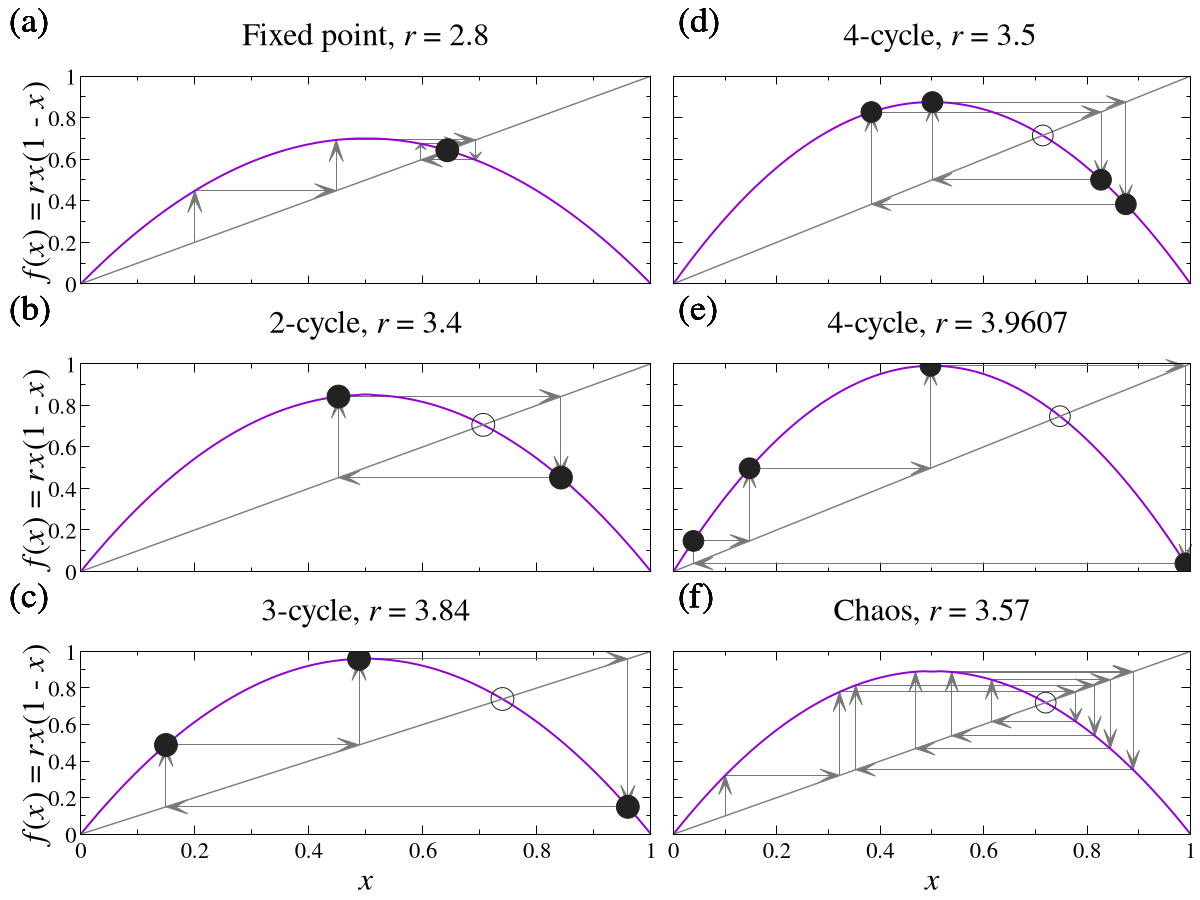 unset multiplot
reset
set terminal postscript enhanced font "Times, 14" size 8, 12
set output "cobweb.ps"
set encoding iso_8859_1

dotlw = 1
dotsize = 0.02
dotcolor = "#222222"
arrowcolor = "#777777"

# set arrow style 1, as a thin arrow
# size length, angle (deg.), backangle (deg.)
set style arrow 1 head size 0.040, 18, 30 filled lw 1.0 lc rgb arrowcolor

set style line 10 lt 2 lw 1.5 lc rgb "#808080"

dx = 0.007
dx2 = 0.015
dy = 0.020

# width of the left and right colums
wlft = 0.55
wrt = 1 - wlft

# height of the three rows
ht1 = 0.32
ht2 = 0.32
ht3 = 1 - ht1 - ht2
top2 = ht2 + ht3
top3 = ht3


lftmargin = 7.0
hormargin = 1.5

vrtmargin = 0.2
botmargin = 3.0


lbfont = "Times, 27"
titlefont = "Times, 24"
tcfont = "Times, 17"


set label "(a)" at screen dx, 1.000-dy      font lbfont
set label "(b)" at screen dx, top2-dy       font lbfont
set label "(c)" at screen dx, top3-dy       font lbfont
set label "(d)" at screen wlft+dx2, 1.000-dy font lbfont
set label "(e)" at screen wlft+dx2, top2-dy  font lbfont
set label "(f)" at screen wlft+dx2, top3-dy  font lbfont

set xtics .2 font tcfont offset 0, 0.3
set mxtics 2

set ylabel "{/Times-Italic f}{/=8 &{i}}({/Times-Italic x}{/=8 &{i}}) = {/Times-Italic r{/=8 &{i}}x}{/=8 &{i}}(1 - {/Times-Italic x}{/=8 &{i}})" offset 1.5, 0 font titlefont
set ytics .2 font tcfont offset 0.5, 0
set mytics 2


set rmargin 1.0


set multiplot
set size wlft, ht1
set origin 0.0, top2
set bmargin vrtmargin
unset xlabel
set format x ""

r = 2.8
f(x) = r*x*(1-x)
x0 = 0.2
x1 = f(x0)
x2 = f(x1)
x3 = f(x2)
x4 = f(x3)
x5 = f(x4)
x6 = f(x5)
x7 = f(x6)
xf = 1 - 1/r;

set title 'Fixed point, {/Times-Italic r} = 2.8' offset 0, 0 font titlefont


# a circle at the fixed point
set object 11 circle at xf, xf size dotsize front fc rgb dotcolor fs solid

set arrow  1 from x0, x0 to x0, x1 as 1
set arrow  2 from x0, x1 to x1, x1 as 1
set arrow  3 from x1, x1 to x1, x2 as 1
set arrow  4 from x1, x2 to x2, x2 as 1
set arrow  5 from x2, x2 to x2, x3 as 1
set arrow  6 from x2, x3 to x3, x3 as 1
set arrow  7 from x3, x3 to x3, x4 as 1
set arrow  8 from x3, x4 to x4, x4 as 1


plot [0:1][:1] f(x) lw 2.0 not, \
               x    ls 10  not

unset object
unset arrow



set size wlft, ht2
set origin 0., top3


r = 3.4
x0 = 0.157845
f(x) = r*x*(1-x)
x1 = f(x0)
x2 = f(x1)
x3 = f(x2)
xf = 1 - 1/r;

set title "2-cycle, {/Times-Italic r} = 3.4" font titlefont

set object 11 circle at xf, xf size dotsize front fc rgb dotcolor fs empty lw dotlw
set object 12 circle at x2, x3 size dotsize front fc rgb dotcolor fs solid
set object 13 circle at x3, x2 size dotsize front fc rgb dotcolor fs solid


set arrow 3 from x1, x1 to x1, x2 as 1
set arrow 4 from x1, x2 to x2, x2 as 1
set arrow 5 from x2, x2 to x2, x3 as 1
set arrow 6 from x2, x3 to x3, x3 as 1

plot [0:1][:1] f(x) lw 2.0 not, \
               x    ls 10  not


unset object
unset arrow






set size wlft, ht3
set origin 0., 0
set bmargin botmargin
set format x "%g"
set xlabel "{/Times-Italic x}" offset 0, 0.5 font titlefont

r = 3.84
x0 = 0.149407
f(x) = r*x*(1-x)
x1 = f(x0)
x2 = f(x1)
x3 = f(x2)
x4 = f(x3)
xf = 1 - 1/r;

set title "3-cycle, {/Times-Italic r} = 3.84" font titlefont

set object 11 circle at xf, xf size dotsize front fc rgb dotcolor fs empty lw dotlw
set object 12 circle at x1, x2 size dotsize front fc rgb dotcolor fs solid
set object 13 circle at x2, x3 size dotsize front fc rgb dotcolor fs solid
set object 14 circle at x3, x4 size dotsize front fc rgb dotcolor fs solid


set arrow 1 from x0, x0 to x0, x1 as 1
set arrow 2 from x0, x1 to x1, x1 as 1
set arrow 3 from x1, x1 to x1, x2 as 1
set arrow 4 from x1, x2 to x2, x2 as 1
set arrow 5 from x2, x2 to x2, x3 as 1
set arrow 6 from x2, x3 to x3, x3 as 1

plot [0:1][0:1] f(x) lw 2.0 not, \
                x    ls 10  not

unset object
unset arrow



set size wrt, ht1
set origin wlft, top2
set lmargin hormargin
set bmargin vrtmargin
unset ylabel
unset xlabel
set format y ""
set format x ""

r = 3.5
x0 = 0.125003
f(x) = r*x*(1-x)
x1 = f(x0)
x2 = f(x1)
x3 = f(x2)
x4 = f(x3)
x5 = f(x4)
xf = 1 - 1/r;

set title "  4-cycle, {/Times-Italic r} = 3.5" font titlefont

set object 11 circle at xf, xf size dotsize front fc rgb dotcolor fs empty lw dotlw
set object 12 circle at x1, x2 size dotsize front fc rgb dotcolor fs solid
set object 13 circle at x2, x3 size dotsize front fc rgb dotcolor fs solid
set object 14 circle at x3, x4 size dotsize front fc rgb dotcolor fs solid
set object 15 circle at x4, x5 size dotsize front fc rgb dotcolor fs solid


set arrow  3 from x1, x1 to x1, x2 as 1
set arrow  4 from x1, x2 to x2, x2 as 1
set arrow  5 from x2, x2 to x2, x3 as 1
set arrow  6 from x2, x3 to x3, x3 as 1
set arrow  7 from x3, x3 to x3, x4 as 1
set arrow  8 from x3, x4 to x4, x4 as 1
set arrow  9 from x4, x4 to x4, x5 as 1
set arrow 10 from x4, x5 to x5, x5 as 1

plot [0:1][:1] f(x) lw 2.0 not, \
               x    ls 10  not

unset object
unset arrow


set size wrt, ht2
set origin wlft, top3

r = 3.9607
x0 = 0.0386559
f(x) = r*x*(1-x)
x1 = f(x0)
x2 = f(x1)
x3 = f(x2)
x4 = f(x3)
x5 = f(x4)
xf = 1 - 1/r;

set title "    4-cycle, {/Times-Italic r} = 3.9607" font titlefont

set object 11 circle at xf, xf size dotsize front fc rgb dotcolor fs empty lw dotlw
set object 12 circle at x1, x2 size dotsize front fc rgb dotcolor fs solid
set object 13 circle at x2, x3 size dotsize front fc rgb dotcolor fs solid
set object 14 circle at x3, x4 size dotsize front fc rgb dotcolor fs solid
set object 15 circle at x4, x5 size dotsize front fc rgb dotcolor fs solid


set arrow 1 from x0, x0 to x0, x1 as 1
set arrow 2 from x0, x1 to x1, x1 as 1
set arrow 3 from x1, x1 to x1, x2 as 1
set arrow 4 from x1, x2 to x2, x2 as 1
set arrow 5 from x2, x2 to x2, x3 as 1
set arrow 6 from x2, x3 to x3, x3 as 1
set arrow 7 from x3, x3 to x3, x4 as 1
set arrow 8 from x3, x4 to x4, x4 as 1

plot [0:1.0][0:1.0] f(x) lw 2.0 not, \
                      x    ls 10  not

unset object
unset arrow


set size wrt, ht3
set origin wlft, 0
set bmargin botmargin
set format x "%g"
set xlabel "{/Times-Italic x}" offset 0, 0.5 font titlefont

r = 3.57
f(x) = r*x*(1-x)
x0  = 0.1
x1  = f(x0)
x2  = f(x1)
x3  = f(x2)
x4  = f(x3)
x5  = f(x4)
x6  = f(x5)
x7  = f(x6)
x8  = f(x7)
x9  = f(x8)
x10 = f(x9)
xf = 1 - 1/r;

set title "Chaos, {/Times-Italic r} = 3.57" font titlefont

set object 11 circle at xf, xf size dotsize front fc rgb dotcolor fs empty lw dotlw

set arrow  1 from x0,  x0  to x0,  x1  as 1
set arrow  2 from x0,  x1  to x1,  x1  as 1
set arrow  3 from x1,  x1  to x1,  x2  as 1
set arrow  4 from x1,  x2  to x2,  x2  as 1
set arrow  5 from x2,  x2  to x2,  x3  as 1
set arrow  6 from x2,  x3  to x3,  x3  as 1
set arrow  7 from x3,  x3  to x3,  x4  as 1
set arrow  8 from x3,  x4  to x4,  x4  as 1
set arrow  9 from x4,  x4  to x4,  x5  as 1
set arrow 10 from x4,  x5  to x5,  x5  as 1
set arrow 11 from x5,  x5  to x5,  x6  as 1
set arrow 12 from x5,  x6  to x6,  x6  as 1
set arrow 13 from x6,  x6  to x6,  x7  as 1
set arrow 14 from x6,  x7  to x7,  x7  as 1
set arrow 15 from x7,  x7  to x7,  x8  as 1
set arrow 16 from x7,  x8  to x8,  x8  as 1
set arrow 17 from x8,  x8  to x8,  x9  as 1
set arrow 18 from x8,  x9  to x9,  x9  as 1
set arrow 19 from x9,  x9  to x9,  x10 as 1
set arrow 20 from x9,  x10 to x10, x10 as 1



plot [0:1][0:1.0] f(x) lw 2.0 not, \
                  x    ls 10  not

unset object
unset arrow

unset multiplot
unset output
set terminal wxt
reset
